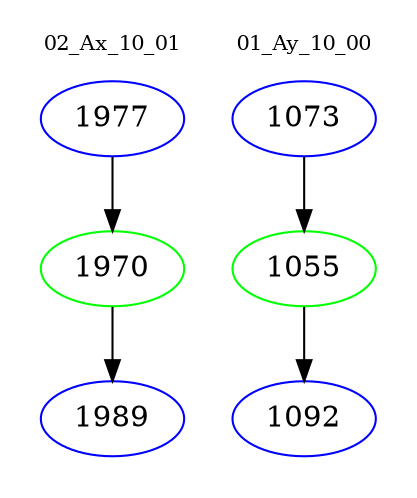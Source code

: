 digraph{
subgraph cluster_0 {
color = white
label = "02_Ax_10_01";
fontsize=10;
T0_1977 [label="1977", color="blue"]
T0_1977 -> T0_1970 [color="black"]
T0_1970 [label="1970", color="green"]
T0_1970 -> T0_1989 [color="black"]
T0_1989 [label="1989", color="blue"]
}
subgraph cluster_1 {
color = white
label = "01_Ay_10_00";
fontsize=10;
T1_1073 [label="1073", color="blue"]
T1_1073 -> T1_1055 [color="black"]
T1_1055 [label="1055", color="green"]
T1_1055 -> T1_1092 [color="black"]
T1_1092 [label="1092", color="blue"]
}
}
